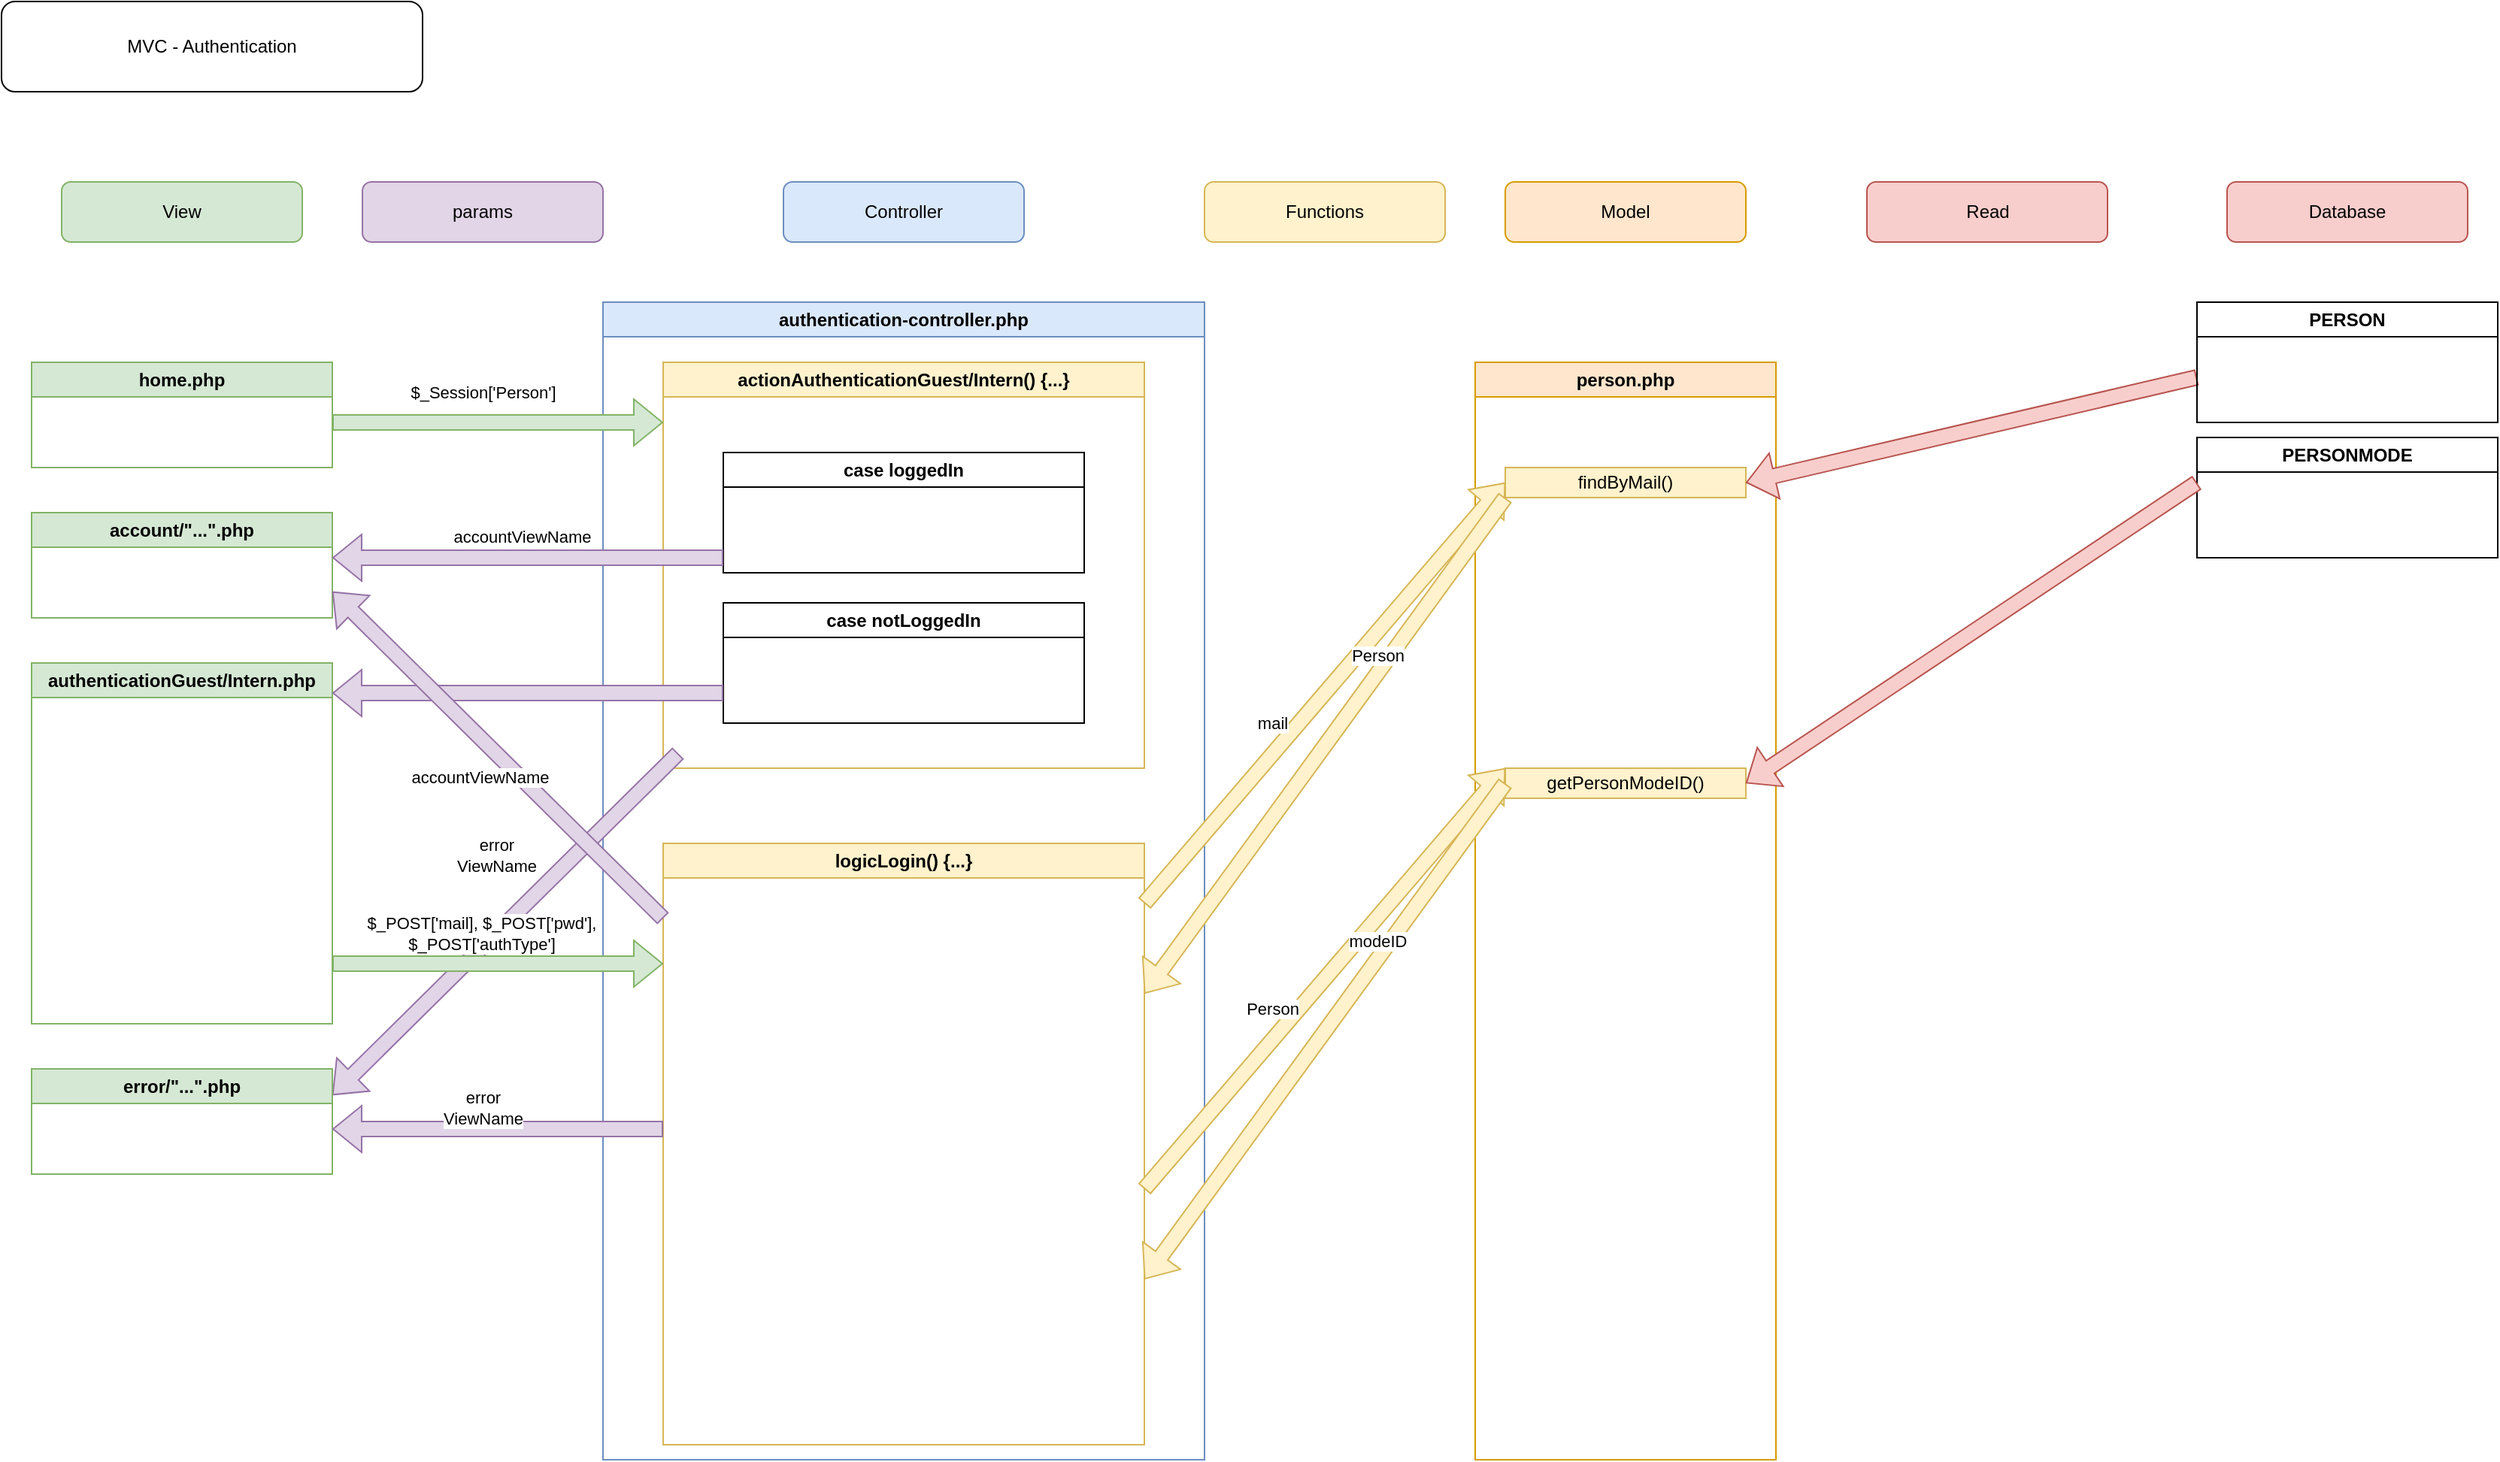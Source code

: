 <mxfile version="18.0.1" type="device"><diagram id="5HtjzYkoWrzihuamlToJ" name="Seite-1"><mxGraphModel dx="2595" dy="2792" grid="1" gridSize="10" guides="1" tooltips="1" connect="1" arrows="1" fold="1" page="1" pageScale="1" pageWidth="827" pageHeight="1169" math="0" shadow="0"><root><mxCell id="0"/><mxCell id="1" parent="0"/><mxCell id="R87W-GrKyFtyVpRbaqX9-93" value="View" style="rounded=1;whiteSpace=wrap;html=1;fillColor=#d5e8d4;strokeColor=#82b366;" vertex="1" parent="1"><mxGeometry x="40" y="40" width="160" height="40" as="geometry"/></mxCell><mxCell id="R87W-GrKyFtyVpRbaqX9-94" value="Controller" style="rounded=1;whiteSpace=wrap;html=1;fillColor=#dae8fc;strokeColor=#6c8ebf;" vertex="1" parent="1"><mxGeometry x="520" y="40" width="160" height="40" as="geometry"/></mxCell><mxCell id="R87W-GrKyFtyVpRbaqX9-95" value="Model" style="rounded=1;whiteSpace=wrap;html=1;fillColor=#ffe6cc;strokeColor=#d79b00;" vertex="1" parent="1"><mxGeometry x="1000" y="40" width="160" height="40" as="geometry"/></mxCell><mxCell id="R87W-GrKyFtyVpRbaqX9-96" value="Database" style="rounded=1;whiteSpace=wrap;html=1;fillColor=#f8cecc;strokeColor=#b85450;" vertex="1" parent="1"><mxGeometry x="1480" y="40" width="160" height="40" as="geometry"/></mxCell><mxCell id="R87W-GrKyFtyVpRbaqX9-97" value="home.php" style="swimlane;whiteSpace=wrap;html=1;fillColor=#d5e8d4;strokeColor=#82b366;startSize=23;" vertex="1" parent="1"><mxGeometry x="20" y="160" width="200" height="70" as="geometry"/></mxCell><mxCell id="R87W-GrKyFtyVpRbaqX9-98" value="&lt;span style=&quot;color: rgba(0, 0, 0, 0); font-family: monospace; font-size: 0px; font-weight: 400; text-align: start;&quot;&gt;%3CmxGraphModel%3E%3Croot%3E%3CmxCell%20id%3D%220%22%2F%3E%3CmxCell%20id%3D%221%22%20parent%3D%220%22%2F%3E%3CmxCell%20id%3D%222%22%20value%3D%22actionAuthenticationGuest()%20%7B...%7D%22%20style%3D%22swimlane%3BwhiteSpace%3Dwrap%3Bhtml%3D1%3BfillColor%3D%23fff2cc%3BstrokeColor%3D%23d6b656%3B%22%20vertex%3D%221%22%20parent%3D%221%22%3E%3CmxGeometry%20x%3D%22440%22%20y%3D%22160%22%20width%3D%22320%22%20height%3D%22320%22%20as%3D%22geometry%22%2F%3E%3C%2FmxCell%3E%3CmxCell%20id%3D%223%22%20value%3D%22case%20loggedIn%22%20style%3D%22swimlane%3BwhiteSpace%3Dwrap%3Bhtml%3D1%3B%22%20vertex%3D%221%22%20parent%3D%222%22%3E%3CmxGeometry%20x%3D%2240%22%20y%3D%2240%22%20width%3D%22240%22%20height%3D%2280%22%20as%3D%22geometry%22%2F%3E%3C%2FmxCell%3E%3CmxCell%20id%3D%224%22%20value%3D%22case%20notLoggedIn%22%20style%3D%22swimlane%3BwhiteSpace%3Dwrap%3Bhtml%3D1%3B%22%20vertex%3D%221%22%20parent%3D%222%22%3E%3CmxGeometry%20x%3D%2240%22%20y%3D%22160%22%20width%3D%22240%22%20height%3D%2280%22%20as%3D%22geometry%22%2F%3E%3C%2FmxCell%3E%3C%2Froot%3E%3C%2FmxGraphModel%3E&lt;/span&gt;authenticationGuest/Intern.php" style="swimlane;whiteSpace=wrap;html=1;fillColor=#d5e8d4;strokeColor=#82b366;" vertex="1" parent="1"><mxGeometry x="20" y="360" width="200" height="240" as="geometry"/></mxCell><mxCell id="R87W-GrKyFtyVpRbaqX9-101" value="authentication-controller.php" style="swimlane;whiteSpace=wrap;html=1;fillColor=#dae8fc;strokeColor=#6c8ebf;" vertex="1" parent="1"><mxGeometry x="400" y="120" width="400" height="770" as="geometry"/></mxCell><mxCell id="R87W-GrKyFtyVpRbaqX9-102" value="actionAuthenticationGuest/Intern() {...}" style="swimlane;whiteSpace=wrap;html=1;fillColor=#fff2cc;strokeColor=#d6b656;" vertex="1" parent="R87W-GrKyFtyVpRbaqX9-101"><mxGeometry x="40" y="40" width="320" height="270" as="geometry"/></mxCell><mxCell id="R87W-GrKyFtyVpRbaqX9-103" value="case loggedIn" style="swimlane;whiteSpace=wrap;html=1;" vertex="1" parent="R87W-GrKyFtyVpRbaqX9-102"><mxGeometry x="40" y="60" width="240" height="80" as="geometry"/></mxCell><mxCell id="R87W-GrKyFtyVpRbaqX9-175" value="case notLoggedIn" style="swimlane;whiteSpace=wrap;html=1;" vertex="1" parent="R87W-GrKyFtyVpRbaqX9-102"><mxGeometry x="40" y="160" width="240" height="80" as="geometry"/></mxCell><mxCell id="R87W-GrKyFtyVpRbaqX9-131" value="" style="shape=flexArrow;endArrow=classic;html=1;rounded=0;strokeColor=#9673a6;fillColor=#e1d5e7;" edge="1" parent="R87W-GrKyFtyVpRbaqX9-101"><mxGeometry width="50" height="50" relative="1" as="geometry"><mxPoint x="80.0" y="260" as="sourcePoint"/><mxPoint x="-180" y="260" as="targetPoint"/></mxGeometry></mxCell><mxCell id="R87W-GrKyFtyVpRbaqX9-107" value="logicLogin() {...}" style="swimlane;whiteSpace=wrap;html=1;fillColor=#fff2cc;strokeColor=#d6b656;" vertex="1" parent="R87W-GrKyFtyVpRbaqX9-101"><mxGeometry x="40" y="360" width="320" height="400" as="geometry"/></mxCell><mxCell id="R87W-GrKyFtyVpRbaqX9-201" value="" style="shape=flexArrow;endArrow=classic;html=1;rounded=0;strokeColor=#9673a6;fillColor=#e1d5e7;entryX=1;entryY=0.25;entryDx=0;entryDy=0;" edge="1" parent="R87W-GrKyFtyVpRbaqX9-101" target="R87W-GrKyFtyVpRbaqX9-198"><mxGeometry width="50" height="50" relative="1" as="geometry"><mxPoint x="50" y="300" as="sourcePoint"/><mxPoint x="-170.0" y="300" as="targetPoint"/></mxGeometry></mxCell><mxCell id="R87W-GrKyFtyVpRbaqX9-202" value="error&lt;br&gt;ViewName" style="edgeLabel;html=1;align=center;verticalAlign=middle;resizable=0;points=[];" vertex="1" connectable="0" parent="R87W-GrKyFtyVpRbaqX9-201"><mxGeometry x="-0.273" y="3" relative="1" as="geometry"><mxPoint x="-40" y="-17" as="offset"/></mxGeometry></mxCell><mxCell id="R87W-GrKyFtyVpRbaqX9-191" value="" style="shape=flexArrow;endArrow=classic;html=1;rounded=0;fillColor=#d5e8d4;strokeColor=#82b366;" edge="1" parent="R87W-GrKyFtyVpRbaqX9-101"><mxGeometry width="50" height="50" relative="1" as="geometry"><mxPoint x="-180.0" y="440" as="sourcePoint"/><mxPoint x="40.0" y="440" as="targetPoint"/></mxGeometry></mxCell><mxCell id="R87W-GrKyFtyVpRbaqX9-192" value="$_POST['mail], $_POST['pwd'], &lt;br&gt;$_POST['authType']" style="edgeLabel;html=1;align=center;verticalAlign=middle;resizable=0;points=[];" vertex="1" connectable="0" parent="R87W-GrKyFtyVpRbaqX9-191"><mxGeometry x="-0.273" y="3" relative="1" as="geometry"><mxPoint x="19" y="-17" as="offset"/></mxGeometry></mxCell><mxCell id="R87W-GrKyFtyVpRbaqX9-108" value="" style="shape=flexArrow;endArrow=classic;html=1;rounded=0;fillColor=#d5e8d4;strokeColor=#82b366;" edge="1" parent="1"><mxGeometry width="50" height="50" relative="1" as="geometry"><mxPoint x="220.0" y="200.0" as="sourcePoint"/><mxPoint x="440.0" y="200.0" as="targetPoint"/></mxGeometry></mxCell><mxCell id="R87W-GrKyFtyVpRbaqX9-109" value="$_Session['Person']" style="edgeLabel;html=1;align=center;verticalAlign=middle;resizable=0;points=[];" vertex="1" connectable="0" parent="R87W-GrKyFtyVpRbaqX9-108"><mxGeometry x="-0.273" y="3" relative="1" as="geometry"><mxPoint x="20" y="-17" as="offset"/></mxGeometry></mxCell><mxCell id="R87W-GrKyFtyVpRbaqX9-112" value="person.php" style="swimlane;whiteSpace=wrap;html=1;fillColor=#ffe6cc;strokeColor=#d79b00;" vertex="1" parent="1"><mxGeometry x="980" y="160" width="200" height="730" as="geometry"/></mxCell><mxCell id="R87W-GrKyFtyVpRbaqX9-113" value="findByMail()" style="rounded=0;whiteSpace=wrap;html=1;fillColor=#fff2cc;strokeColor=#d6b656;" vertex="1" parent="R87W-GrKyFtyVpRbaqX9-112"><mxGeometry x="20" y="70" width="160" height="20" as="geometry"/></mxCell><mxCell id="R87W-GrKyFtyVpRbaqX9-118" value="" style="shape=flexArrow;endArrow=classic;html=1;rounded=0;entryX=1;entryY=0.5;entryDx=0;entryDy=0;fillColor=#f8cecc;strokeColor=#b85450;" edge="1" parent="R87W-GrKyFtyVpRbaqX9-112" target="R87W-GrKyFtyVpRbaqX9-113"><mxGeometry width="50" height="50" relative="1" as="geometry"><mxPoint x="480" y="10" as="sourcePoint"/><mxPoint x="-100" y="79.66" as="targetPoint"/></mxGeometry></mxCell><mxCell id="R87W-GrKyFtyVpRbaqX9-120" style="edgeStyle=orthogonalEdgeStyle;rounded=0;orthogonalLoop=1;jettySize=auto;html=1;exitX=0.5;exitY=1;exitDx=0;exitDy=0;" edge="1" parent="R87W-GrKyFtyVpRbaqX9-112"><mxGeometry relative="1" as="geometry"><mxPoint x="100" y="210.0" as="sourcePoint"/><mxPoint x="100" y="210.0" as="targetPoint"/></mxGeometry></mxCell><mxCell id="R87W-GrKyFtyVpRbaqX9-195" value="getPersonModeID()" style="rounded=0;whiteSpace=wrap;html=1;fillColor=#fff2cc;strokeColor=#d6b656;" vertex="1" parent="R87W-GrKyFtyVpRbaqX9-112"><mxGeometry x="20" y="270" width="160" height="20" as="geometry"/></mxCell><mxCell id="R87W-GrKyFtyVpRbaqX9-135" value="PERSON" style="swimlane;whiteSpace=wrap;html=1;startSize=23;" vertex="1" parent="1"><mxGeometry x="1460" y="120" width="200" height="80" as="geometry"/></mxCell><mxCell id="R87W-GrKyFtyVpRbaqX9-139" value="PERSONMODE" style="swimlane;whiteSpace=wrap;html=1;" vertex="1" parent="1"><mxGeometry x="1460" y="210" width="200" height="80" as="geometry"/></mxCell><mxCell id="R87W-GrKyFtyVpRbaqX9-158" style="edgeStyle=orthogonalEdgeStyle;rounded=0;orthogonalLoop=1;jettySize=auto;html=1;exitX=0;exitY=0.5;exitDx=0;exitDy=0;entryX=0.116;entryY=1.079;entryDx=0;entryDy=0;entryPerimeter=0;strokeWidth=2;startArrow=none;startFill=0;endArrow=classic;endFill=1;fillColor=#f8cecc;strokeColor=#b85450;" edge="1" parent="1" source="R87W-GrKyFtyVpRbaqX9-159"><mxGeometry relative="1" as="geometry"><mxPoint x="1483.2" y="871.58" as="targetPoint"/></mxGeometry></mxCell><mxCell id="R87W-GrKyFtyVpRbaqX9-160" style="edgeStyle=orthogonalEdgeStyle;rounded=0;orthogonalLoop=1;jettySize=auto;html=1;exitX=0;exitY=0.5;exitDx=0;exitDy=0;entryX=0.116;entryY=1.045;entryDx=0;entryDy=0;entryPerimeter=0;strokeWidth=2;startArrow=none;startFill=0;endArrow=classic;endFill=1;fillColor=#f8cecc;strokeColor=#b85450;" edge="1" parent="1" source="R87W-GrKyFtyVpRbaqX9-161"><mxGeometry relative="1" as="geometry"><mxPoint x="1483.2" y="870.9" as="targetPoint"/></mxGeometry></mxCell><mxCell id="R87W-GrKyFtyVpRbaqX9-172" value="Functions" style="rounded=1;whiteSpace=wrap;html=1;fillColor=#fff2cc;strokeColor=#d6b656;" vertex="1" parent="1"><mxGeometry x="800" y="40" width="160" height="40" as="geometry"/></mxCell><mxCell id="R87W-GrKyFtyVpRbaqX9-173" value="MVC - Authentication" style="rounded=1;whiteSpace=wrap;html=1;" vertex="1" parent="1"><mxGeometry y="-80" width="280" height="60" as="geometry"/></mxCell><mxCell id="R87W-GrKyFtyVpRbaqX9-174" value="params" style="rounded=1;whiteSpace=wrap;html=1;fillColor=#e1d5e7;strokeColor=#9673a6;" vertex="1" parent="1"><mxGeometry x="240" y="40" width="160" height="40" as="geometry"/></mxCell><mxCell id="R87W-GrKyFtyVpRbaqX9-181" value="account/&quot;...&quot;.php" style="swimlane;whiteSpace=wrap;html=1;fillColor=#d5e8d4;strokeColor=#82b366;startSize=23;" vertex="1" parent="1"><mxGeometry x="20" y="260" width="200" height="70" as="geometry"/></mxCell><mxCell id="R87W-GrKyFtyVpRbaqX9-182" value="" style="shape=flexArrow;endArrow=classic;html=1;rounded=0;strokeColor=#9673a6;fillColor=#e1d5e7;" edge="1" parent="1"><mxGeometry width="50" height="50" relative="1" as="geometry"><mxPoint x="480" y="290" as="sourcePoint"/><mxPoint x="220.0" y="290" as="targetPoint"/></mxGeometry></mxCell><mxCell id="R87W-GrKyFtyVpRbaqX9-183" value="accountViewName" style="edgeLabel;html=1;align=center;verticalAlign=middle;resizable=0;points=[];" vertex="1" connectable="0" parent="R87W-GrKyFtyVpRbaqX9-182"><mxGeometry x="-0.273" y="3" relative="1" as="geometry"><mxPoint x="-40" y="-17" as="offset"/></mxGeometry></mxCell><mxCell id="R87W-GrKyFtyVpRbaqX9-193" value="" style="shape=flexArrow;endArrow=classic;html=1;rounded=0;strokeColor=#9673a6;fillColor=#e1d5e7;entryX=1;entryY=0.75;entryDx=0;entryDy=0;" edge="1" parent="1" target="R87W-GrKyFtyVpRbaqX9-181"><mxGeometry width="50" height="50" relative="1" as="geometry"><mxPoint x="440" y="530" as="sourcePoint"/><mxPoint x="230.0" y="300" as="targetPoint"/></mxGeometry></mxCell><mxCell id="R87W-GrKyFtyVpRbaqX9-194" value="accountViewName" style="edgeLabel;html=1;align=center;verticalAlign=middle;resizable=0;points=[];" vertex="1" connectable="0" parent="R87W-GrKyFtyVpRbaqX9-193"><mxGeometry x="-0.273" y="3" relative="1" as="geometry"><mxPoint x="-40" y="-17" as="offset"/></mxGeometry></mxCell><mxCell id="R87W-GrKyFtyVpRbaqX9-196" value="" style="shape=flexArrow;endArrow=classic;html=1;rounded=0;entryX=1;entryY=0.5;entryDx=0;entryDy=0;fillColor=#f8cecc;strokeColor=#b85450;" edge="1" parent="1" target="R87W-GrKyFtyVpRbaqX9-195"><mxGeometry width="50" height="50" relative="1" as="geometry"><mxPoint x="1460" y="240" as="sourcePoint"/><mxPoint x="1160" y="310" as="targetPoint"/></mxGeometry></mxCell><mxCell id="R87W-GrKyFtyVpRbaqX9-198" value="error/&quot;...&quot;.php" style="swimlane;whiteSpace=wrap;html=1;fillColor=#d5e8d4;strokeColor=#82b366;startSize=23;" vertex="1" parent="1"><mxGeometry x="20" y="630" width="200" height="70" as="geometry"/></mxCell><mxCell id="R87W-GrKyFtyVpRbaqX9-199" value="" style="shape=flexArrow;endArrow=classic;html=1;rounded=0;strokeColor=#9673a6;fillColor=#e1d5e7;" edge="1" parent="1"><mxGeometry width="50" height="50" relative="1" as="geometry"><mxPoint x="440" y="670" as="sourcePoint"/><mxPoint x="220.0" y="670" as="targetPoint"/></mxGeometry></mxCell><mxCell id="R87W-GrKyFtyVpRbaqX9-200" value="error&lt;br&gt;ViewName" style="edgeLabel;html=1;align=center;verticalAlign=middle;resizable=0;points=[];" vertex="1" connectable="0" parent="R87W-GrKyFtyVpRbaqX9-199"><mxGeometry x="-0.273" y="3" relative="1" as="geometry"><mxPoint x="-40" y="-17" as="offset"/></mxGeometry></mxCell><mxCell id="R87W-GrKyFtyVpRbaqX9-213" value="" style="shape=flexArrow;endArrow=classic;html=1;rounded=0;fillColor=#fff2cc;strokeColor=#d6b656;entryX=0;entryY=0.5;entryDx=0;entryDy=0;" edge="1" parent="1" target="R87W-GrKyFtyVpRbaqX9-113"><mxGeometry width="50" height="50" relative="1" as="geometry"><mxPoint x="760" y="520" as="sourcePoint"/><mxPoint x="810" y="750" as="targetPoint"/></mxGeometry></mxCell><mxCell id="R87W-GrKyFtyVpRbaqX9-214" value="mail" style="edgeLabel;html=1;align=center;verticalAlign=middle;resizable=0;points=[];" vertex="1" connectable="0" parent="R87W-GrKyFtyVpRbaqX9-213"><mxGeometry x="-0.273" y="3" relative="1" as="geometry"><mxPoint y="-17" as="offset"/></mxGeometry></mxCell><mxCell id="R87W-GrKyFtyVpRbaqX9-211" value="" style="shape=flexArrow;endArrow=classic;html=1;rounded=0;fillColor=#fff2cc;strokeColor=#d6b656;exitX=0;exitY=1;exitDx=0;exitDy=0;entryX=1;entryY=0.25;entryDx=0;entryDy=0;" edge="1" parent="1" source="R87W-GrKyFtyVpRbaqX9-113" target="R87W-GrKyFtyVpRbaqX9-107"><mxGeometry width="50" height="50" relative="1" as="geometry"><mxPoint x="1000" y="440" as="sourcePoint"/><mxPoint x="760" y="440" as="targetPoint"/></mxGeometry></mxCell><mxCell id="R87W-GrKyFtyVpRbaqX9-212" value="Person" style="edgeLabel;html=1;align=center;verticalAlign=middle;resizable=0;points=[];" vertex="1" connectable="0" parent="R87W-GrKyFtyVpRbaqX9-211"><mxGeometry x="-0.273" y="3" relative="1" as="geometry"><mxPoint y="-17" as="offset"/></mxGeometry></mxCell><mxCell id="R87W-GrKyFtyVpRbaqX9-218" value="" style="shape=flexArrow;endArrow=classic;html=1;rounded=0;fillColor=#fff2cc;strokeColor=#d6b656;entryX=0;entryY=0.5;entryDx=0;entryDy=0;" edge="1" parent="1"><mxGeometry width="50" height="50" relative="1" as="geometry"><mxPoint x="760" y="710" as="sourcePoint"/><mxPoint x="1000" y="430" as="targetPoint"/></mxGeometry></mxCell><mxCell id="R87W-GrKyFtyVpRbaqX9-219" value="Person" style="edgeLabel;html=1;align=center;verticalAlign=middle;resizable=0;points=[];" vertex="1" connectable="0" parent="R87W-GrKyFtyVpRbaqX9-218"><mxGeometry x="-0.273" y="3" relative="1" as="geometry"><mxPoint y="-17" as="offset"/></mxGeometry></mxCell><mxCell id="R87W-GrKyFtyVpRbaqX9-216" value="" style="shape=flexArrow;endArrow=classic;html=1;rounded=0;fillColor=#fff2cc;strokeColor=#d6b656;exitX=0;exitY=1;exitDx=0;exitDy=0;entryX=1;entryY=0.25;entryDx=0;entryDy=0;" edge="1" parent="1"><mxGeometry width="50" height="50" relative="1" as="geometry"><mxPoint x="1000" y="440" as="sourcePoint"/><mxPoint x="760" y="770" as="targetPoint"/></mxGeometry></mxCell><mxCell id="R87W-GrKyFtyVpRbaqX9-217" value="modeID" style="edgeLabel;html=1;align=center;verticalAlign=middle;resizable=0;points=[];" vertex="1" connectable="0" parent="R87W-GrKyFtyVpRbaqX9-216"><mxGeometry x="-0.273" y="3" relative="1" as="geometry"><mxPoint y="-17" as="offset"/></mxGeometry></mxCell><mxCell id="R87W-GrKyFtyVpRbaqX9-220" value="Read" style="rounded=1;whiteSpace=wrap;html=1;fillColor=#f8cecc;strokeColor=#b85450;" vertex="1" parent="1"><mxGeometry x="1240.5" y="40" width="160" height="40" as="geometry"/></mxCell></root></mxGraphModel></diagram></mxfile>